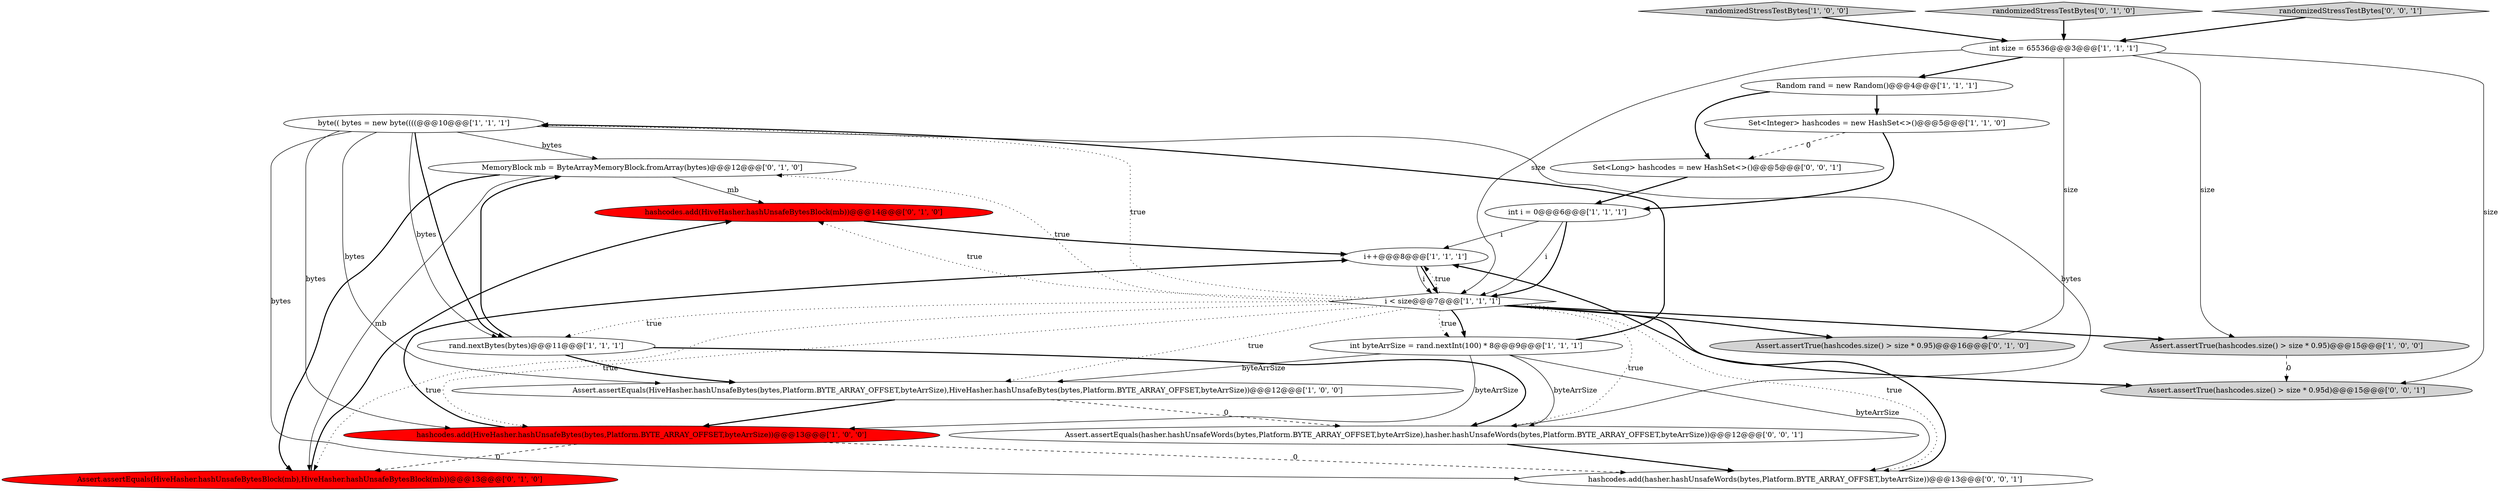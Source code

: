 digraph {
11 [style = filled, label = "byte(( bytes = new byte((((@@@10@@@['1', '1', '1']", fillcolor = white, shape = ellipse image = "AAA0AAABBB1BBB"];
6 [style = filled, label = "Random rand = new Random()@@@4@@@['1', '1', '1']", fillcolor = white, shape = ellipse image = "AAA0AAABBB1BBB"];
15 [style = filled, label = "MemoryBlock mb = ByteArrayMemoryBlock.fromArray(bytes)@@@12@@@['0', '1', '0']", fillcolor = white, shape = ellipse image = "AAA0AAABBB2BBB"];
1 [style = filled, label = "i < size@@@7@@@['1', '1', '1']", fillcolor = white, shape = diamond image = "AAA0AAABBB1BBB"];
22 [style = filled, label = "hashcodes.add(hasher.hashUnsafeWords(bytes,Platform.BYTE_ARRAY_OFFSET,byteArrSize))@@@13@@@['0', '0', '1']", fillcolor = white, shape = ellipse image = "AAA0AAABBB3BBB"];
4 [style = filled, label = "Assert.assertEquals(HiveHasher.hashUnsafeBytes(bytes,Platform.BYTE_ARRAY_OFFSET,byteArrSize),HiveHasher.hashUnsafeBytes(bytes,Platform.BYTE_ARRAY_OFFSET,byteArrSize))@@@12@@@['1', '0', '0']", fillcolor = white, shape = ellipse image = "AAA0AAABBB1BBB"];
3 [style = filled, label = "i++@@@8@@@['1', '1', '1']", fillcolor = white, shape = ellipse image = "AAA0AAABBB1BBB"];
13 [style = filled, label = "hashcodes.add(HiveHasher.hashUnsafeBytesBlock(mb))@@@14@@@['0', '1', '0']", fillcolor = red, shape = ellipse image = "AAA1AAABBB2BBB"];
7 [style = filled, label = "randomizedStressTestBytes['1', '0', '0']", fillcolor = lightgray, shape = diamond image = "AAA0AAABBB1BBB"];
12 [style = filled, label = "rand.nextBytes(bytes)@@@11@@@['1', '1', '1']", fillcolor = white, shape = ellipse image = "AAA0AAABBB1BBB"];
14 [style = filled, label = "randomizedStressTestBytes['0', '1', '0']", fillcolor = lightgray, shape = diamond image = "AAA0AAABBB2BBB"];
20 [style = filled, label = "Set<Long> hashcodes = new HashSet<>()@@@5@@@['0', '0', '1']", fillcolor = white, shape = ellipse image = "AAA0AAABBB3BBB"];
0 [style = filled, label = "hashcodes.add(HiveHasher.hashUnsafeBytes(bytes,Platform.BYTE_ARRAY_OFFSET,byteArrSize))@@@13@@@['1', '0', '0']", fillcolor = red, shape = ellipse image = "AAA1AAABBB1BBB"];
16 [style = filled, label = "Assert.assertTrue(hashcodes.size() > size * 0.95)@@@16@@@['0', '1', '0']", fillcolor = lightgray, shape = ellipse image = "AAA0AAABBB2BBB"];
9 [style = filled, label = "Set<Integer> hashcodes = new HashSet<>()@@@5@@@['1', '1', '0']", fillcolor = white, shape = ellipse image = "AAA0AAABBB1BBB"];
19 [style = filled, label = "Assert.assertEquals(hasher.hashUnsafeWords(bytes,Platform.BYTE_ARRAY_OFFSET,byteArrSize),hasher.hashUnsafeWords(bytes,Platform.BYTE_ARRAY_OFFSET,byteArrSize))@@@12@@@['0', '0', '1']", fillcolor = white, shape = ellipse image = "AAA0AAABBB3BBB"];
17 [style = filled, label = "Assert.assertEquals(HiveHasher.hashUnsafeBytesBlock(mb),HiveHasher.hashUnsafeBytesBlock(mb))@@@13@@@['0', '1', '0']", fillcolor = red, shape = ellipse image = "AAA1AAABBB2BBB"];
10 [style = filled, label = "int size = 65536@@@3@@@['1', '1', '1']", fillcolor = white, shape = ellipse image = "AAA0AAABBB1BBB"];
18 [style = filled, label = "randomizedStressTestBytes['0', '0', '1']", fillcolor = lightgray, shape = diamond image = "AAA0AAABBB3BBB"];
5 [style = filled, label = "int byteArrSize = rand.nextInt(100) * 8@@@9@@@['1', '1', '1']", fillcolor = white, shape = ellipse image = "AAA0AAABBB1BBB"];
8 [style = filled, label = "Assert.assertTrue(hashcodes.size() > size * 0.95)@@@15@@@['1', '0', '0']", fillcolor = lightgray, shape = ellipse image = "AAA0AAABBB1BBB"];
21 [style = filled, label = "Assert.assertTrue(hashcodes.size() > size * 0.95d)@@@15@@@['0', '0', '1']", fillcolor = lightgray, shape = ellipse image = "AAA0AAABBB3BBB"];
2 [style = filled, label = "int i = 0@@@6@@@['1', '1', '1']", fillcolor = white, shape = ellipse image = "AAA0AAABBB1BBB"];
1->5 [style = bold, label=""];
0->3 [style = bold, label=""];
9->20 [style = dashed, label="0"];
5->19 [style = solid, label="byteArrSize"];
10->16 [style = solid, label="size"];
10->8 [style = solid, label="size"];
1->8 [style = bold, label=""];
11->4 [style = solid, label="bytes"];
3->1 [style = bold, label=""];
10->21 [style = solid, label="size"];
1->17 [style = dotted, label="true"];
9->2 [style = bold, label=""];
7->10 [style = bold, label=""];
2->1 [style = bold, label=""];
1->11 [style = dotted, label="true"];
1->22 [style = dotted, label="true"];
12->15 [style = bold, label=""];
14->10 [style = bold, label=""];
11->12 [style = bold, label=""];
3->1 [style = solid, label="i"];
1->4 [style = dotted, label="true"];
11->19 [style = solid, label="bytes"];
8->21 [style = dashed, label="0"];
0->17 [style = dashed, label="0"];
1->19 [style = dotted, label="true"];
10->6 [style = bold, label=""];
2->3 [style = solid, label="i"];
0->22 [style = dashed, label="0"];
4->0 [style = bold, label=""];
20->2 [style = bold, label=""];
11->12 [style = solid, label="bytes"];
1->3 [style = dotted, label="true"];
6->20 [style = bold, label=""];
22->3 [style = bold, label=""];
11->0 [style = solid, label="bytes"];
1->13 [style = dotted, label="true"];
15->17 [style = bold, label=""];
13->3 [style = bold, label=""];
12->4 [style = bold, label=""];
18->10 [style = bold, label=""];
1->16 [style = bold, label=""];
1->21 [style = bold, label=""];
5->22 [style = solid, label="byteArrSize"];
1->15 [style = dotted, label="true"];
5->4 [style = solid, label="byteArrSize"];
2->1 [style = solid, label="i"];
11->22 [style = solid, label="bytes"];
1->12 [style = dotted, label="true"];
4->19 [style = dashed, label="0"];
11->15 [style = solid, label="bytes"];
15->17 [style = solid, label="mb"];
5->11 [style = bold, label=""];
17->13 [style = bold, label=""];
5->0 [style = solid, label="byteArrSize"];
1->0 [style = dotted, label="true"];
15->13 [style = solid, label="mb"];
6->9 [style = bold, label=""];
12->19 [style = bold, label=""];
10->1 [style = solid, label="size"];
19->22 [style = bold, label=""];
1->5 [style = dotted, label="true"];
}
